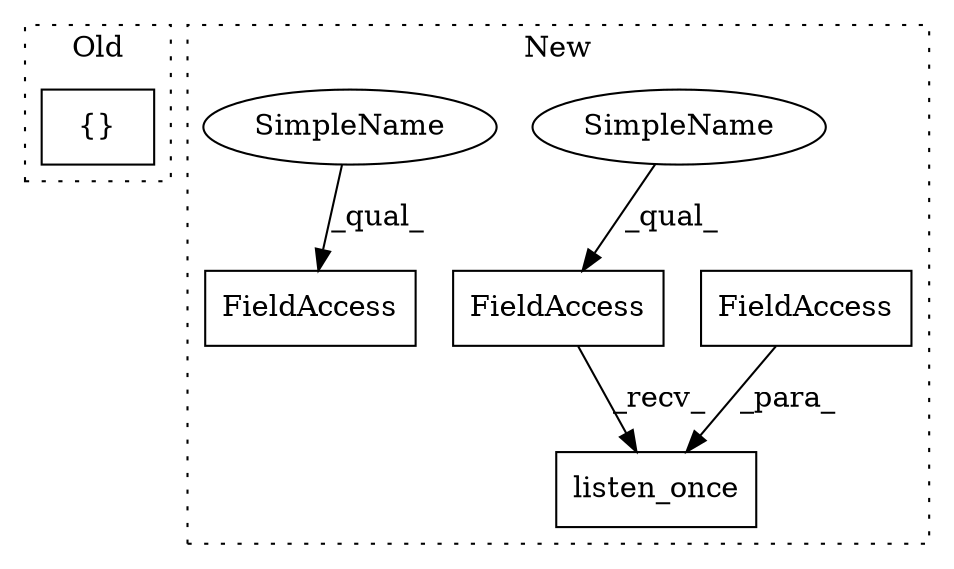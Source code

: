 digraph G {
subgraph cluster0 {
1 [label="{}" a="4" s="3536,3602" l="1,1" shape="box"];
label = "Old";
style="dotted";
}
subgraph cluster1 {
2 [label="listen_once" a="32" s="4746,4800" l="12,1" shape="box"];
3 [label="FieldAccess" a="22" s="4783" l="17" shape="box"];
4 [label="FieldAccess" a="22" s="4737" l="8" shape="box"];
5 [label="FieldAccess" a="22" s="4133" l="9" shape="box"];
6 [label="SimpleName" a="42" s="4737" l="4" shape="ellipse"];
7 [label="SimpleName" a="42" s="4133" l="4" shape="ellipse"];
label = "New";
style="dotted";
}
3 -> 2 [label="_para_"];
4 -> 2 [label="_recv_"];
6 -> 4 [label="_qual_"];
7 -> 5 [label="_qual_"];
}
